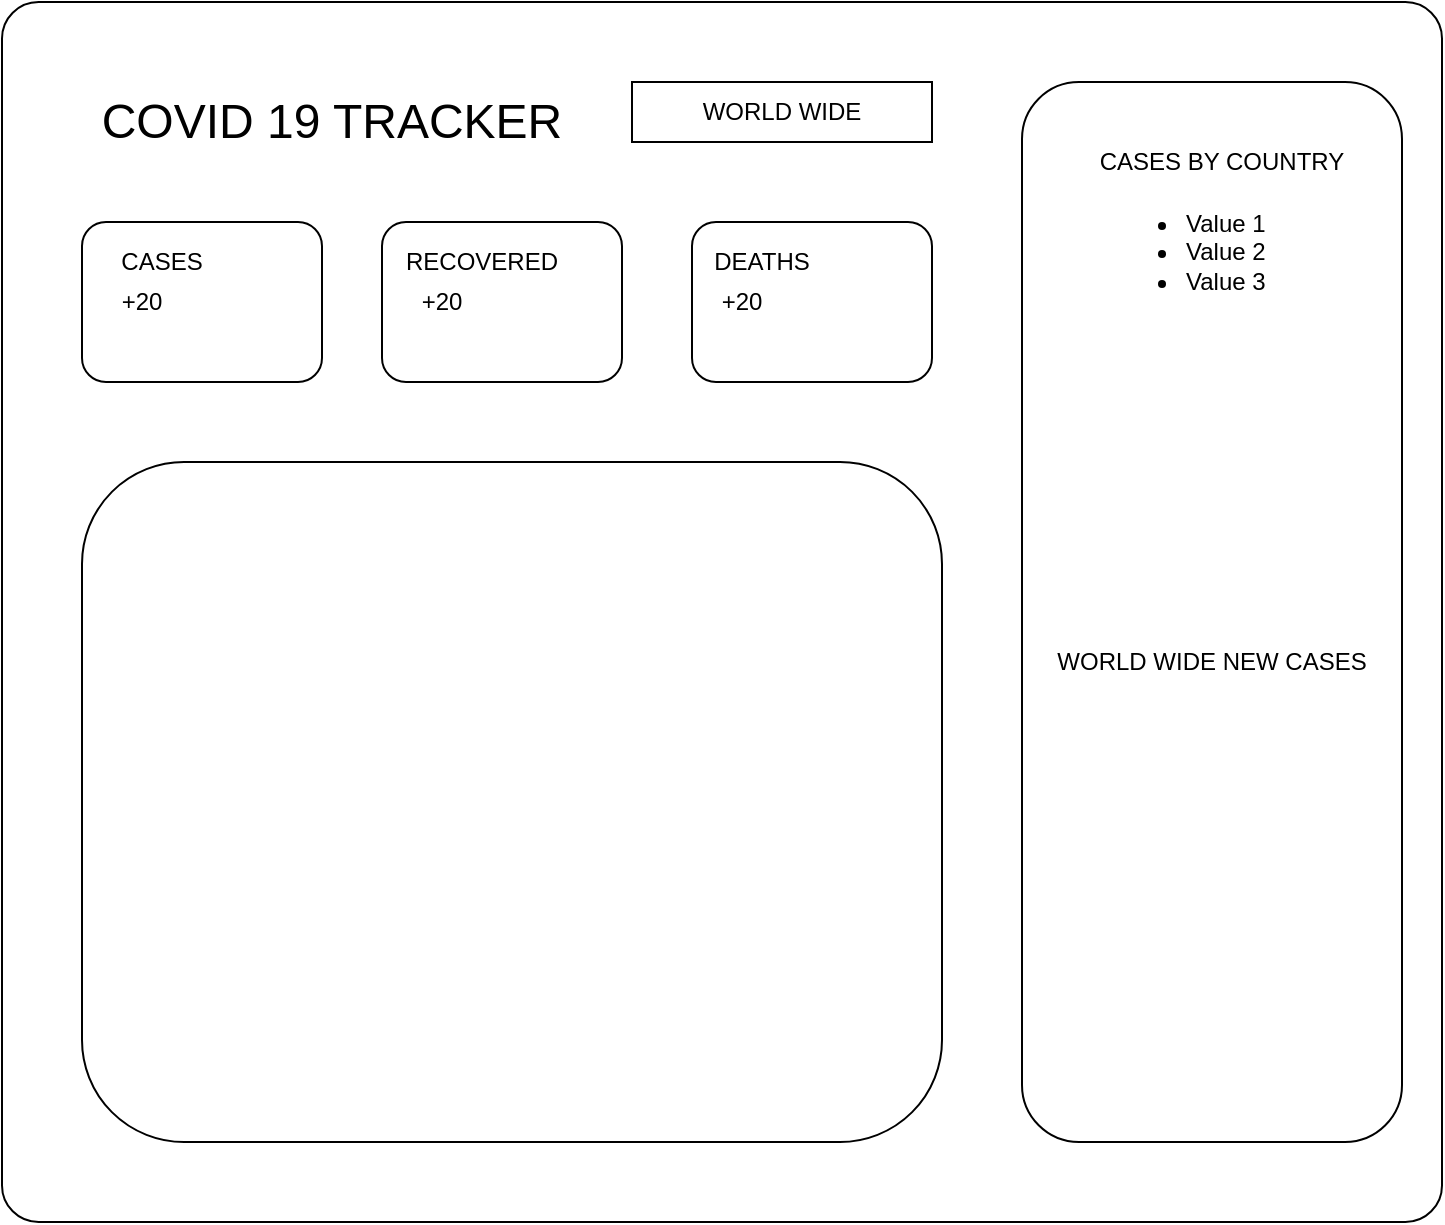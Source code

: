 <mxfile version="13.4.4" type="device"><diagram id="5P9NMxlBdnD1efB-P_Oy" name="Page-1"><mxGraphModel dx="1186" dy="623" grid="1" gridSize="10" guides="1" tooltips="1" connect="1" arrows="1" fold="1" page="1" pageScale="1" pageWidth="850" pageHeight="1100" math="0" shadow="0"><root><mxCell id="0"/><mxCell id="1" parent="0"/><mxCell id="oMMQOYN5R_WaiwEUK8GM-2" value="" style="rounded=1;whiteSpace=wrap;html=1;arcSize=3;" vertex="1" parent="1"><mxGeometry x="80" y="160" width="720" height="610" as="geometry"/></mxCell><mxCell id="oMMQOYN5R_WaiwEUK8GM-3" value="WORLD WIDE" style="rounded=0;whiteSpace=wrap;html=1;" vertex="1" parent="1"><mxGeometry x="395" y="200" width="150" height="30" as="geometry"/></mxCell><mxCell id="oMMQOYN5R_WaiwEUK8GM-4" value="&lt;font style=&quot;font-size: 24px&quot;&gt;COVID 19 TRACKER&lt;/font&gt;" style="text;html=1;strokeColor=none;fillColor=none;align=center;verticalAlign=middle;whiteSpace=wrap;rounded=0;" vertex="1" parent="1"><mxGeometry x="120" y="210" width="250" height="20" as="geometry"/></mxCell><mxCell id="oMMQOYN5R_WaiwEUK8GM-5" value="" style="rounded=1;whiteSpace=wrap;html=1;" vertex="1" parent="1"><mxGeometry x="120" y="270" width="120" height="80" as="geometry"/></mxCell><mxCell id="oMMQOYN5R_WaiwEUK8GM-6" value="" style="rounded=1;whiteSpace=wrap;html=1;" vertex="1" parent="1"><mxGeometry x="270" y="270" width="120" height="80" as="geometry"/></mxCell><mxCell id="oMMQOYN5R_WaiwEUK8GM-7" value="" style="rounded=1;whiteSpace=wrap;html=1;" vertex="1" parent="1"><mxGeometry x="425" y="270" width="120" height="80" as="geometry"/></mxCell><mxCell id="oMMQOYN5R_WaiwEUK8GM-9" value="CASES" style="text;html=1;strokeColor=none;fillColor=none;align=center;verticalAlign=middle;whiteSpace=wrap;rounded=0;" vertex="1" parent="1"><mxGeometry x="140" y="280" width="40" height="20" as="geometry"/></mxCell><mxCell id="oMMQOYN5R_WaiwEUK8GM-10" value="RECOVERED" style="text;html=1;strokeColor=none;fillColor=none;align=center;verticalAlign=middle;whiteSpace=wrap;rounded=0;" vertex="1" parent="1"><mxGeometry x="300" y="280" width="40" height="20" as="geometry"/></mxCell><mxCell id="oMMQOYN5R_WaiwEUK8GM-11" value="DEATHS" style="text;html=1;strokeColor=none;fillColor=none;align=center;verticalAlign=middle;whiteSpace=wrap;rounded=0;" vertex="1" parent="1"><mxGeometry x="440" y="280" width="40" height="20" as="geometry"/></mxCell><mxCell id="oMMQOYN5R_WaiwEUK8GM-12" value="+20" style="text;html=1;strokeColor=none;fillColor=none;align=center;verticalAlign=middle;whiteSpace=wrap;rounded=0;" vertex="1" parent="1"><mxGeometry x="130" y="300" width="40" height="20" as="geometry"/></mxCell><mxCell id="oMMQOYN5R_WaiwEUK8GM-13" value="+20" style="text;html=1;strokeColor=none;fillColor=none;align=center;verticalAlign=middle;whiteSpace=wrap;rounded=0;" vertex="1" parent="1"><mxGeometry x="280" y="300" width="40" height="20" as="geometry"/></mxCell><mxCell id="oMMQOYN5R_WaiwEUK8GM-14" value="+20" style="text;html=1;strokeColor=none;fillColor=none;align=center;verticalAlign=middle;whiteSpace=wrap;rounded=0;" vertex="1" parent="1"><mxGeometry x="430" y="300" width="40" height="20" as="geometry"/></mxCell><mxCell id="oMMQOYN5R_WaiwEUK8GM-15" value="" style="rounded=1;whiteSpace=wrap;html=1;" vertex="1" parent="1"><mxGeometry x="590" y="200" width="190" height="530" as="geometry"/></mxCell><mxCell id="oMMQOYN5R_WaiwEUK8GM-16" value="CASES BY COUNTRY" style="text;html=1;strokeColor=none;fillColor=none;align=center;verticalAlign=middle;whiteSpace=wrap;rounded=0;" vertex="1" parent="1"><mxGeometry x="620" y="230" width="140" height="20" as="geometry"/></mxCell><mxCell id="oMMQOYN5R_WaiwEUK8GM-18" value="" style="rounded=1;whiteSpace=wrap;html=1;" vertex="1" parent="1"><mxGeometry x="120" y="390" width="430" height="340" as="geometry"/></mxCell><mxCell id="oMMQOYN5R_WaiwEUK8GM-19" value="" style="shape=image;html=1;verticalAlign=top;verticalLabelPosition=bottom;labelBackgroundColor=#ffffff;imageAspect=0;aspect=fixed;image=https://cdn4.iconfinder.com/data/icons/small-n-flat/24/map-128.png" vertex="1" parent="1"><mxGeometry x="280" y="480" width="128" height="128" as="geometry"/></mxCell><mxCell id="oMMQOYN5R_WaiwEUK8GM-31" value="" style="shape=image;html=1;verticalAlign=top;verticalLabelPosition=bottom;labelBackgroundColor=#ffffff;imageAspect=0;aspect=fixed;image=https://cdn2.iconfinder.com/data/icons/infographic-bar-vol-10-2/512/10-128.png" vertex="1" parent="1"><mxGeometry x="601" y="520" width="178" height="178" as="geometry"/></mxCell><mxCell id="oMMQOYN5R_WaiwEUK8GM-32" value="WORLD WIDE NEW CASES" style="text;html=1;strokeColor=none;fillColor=none;align=center;verticalAlign=middle;whiteSpace=wrap;rounded=0;" vertex="1" parent="1"><mxGeometry x="600" y="480" width="170" height="20" as="geometry"/></mxCell><mxCell id="oMMQOYN5R_WaiwEUK8GM-33" value="&lt;ul&gt;&lt;li&gt;Value 1&lt;/li&gt;&lt;li&gt;Value 2&lt;/li&gt;&lt;li&gt;Value 3&lt;/li&gt;&lt;/ul&gt;" style="text;strokeColor=none;fillColor=none;html=1;whiteSpace=wrap;verticalAlign=middle;overflow=hidden;" vertex="1" parent="1"><mxGeometry x="630" y="240" width="100" height="90" as="geometry"/></mxCell></root></mxGraphModel></diagram></mxfile>